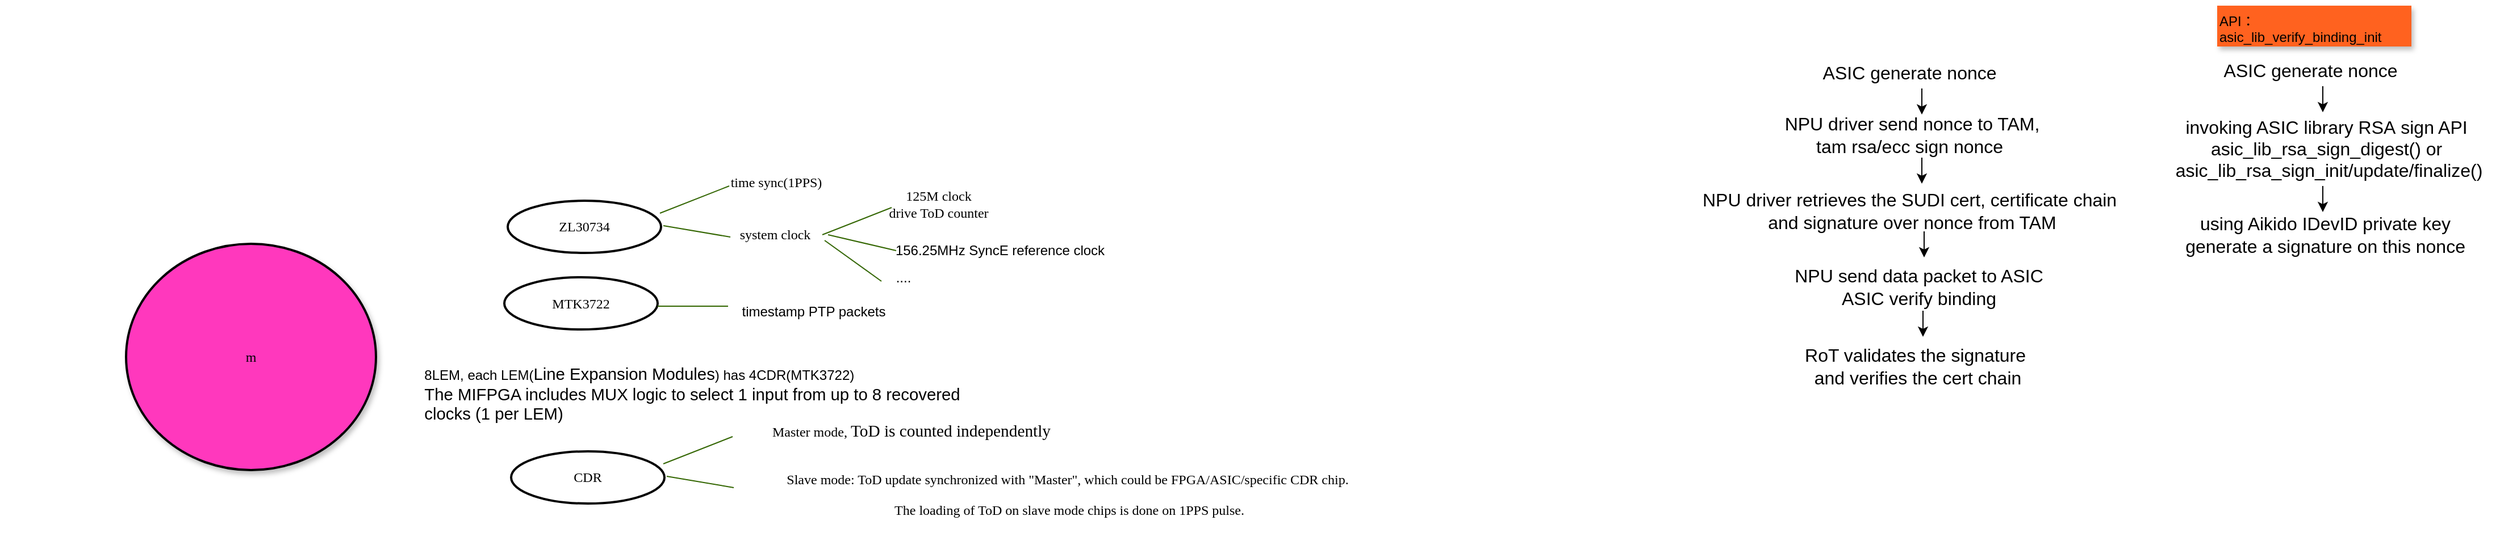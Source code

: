<mxfile border="50" scale="3" compressed="false" locked="false" version="24.7.6">
  <diagram name="Blank" id="YmL12bMKpDGza6XwsDPr">
    <mxGraphModel dx="2438" dy="869" grid="0" gridSize="10" guides="1" tooltips="1" connect="1" arrows="1" fold="1" page="0" pageScale="1" pageWidth="827" pageHeight="1169" background="none" math="1" shadow="0">
      <root>
        <mxCell id="X5NqExCQtvZxIxQ7pmgY-0" />
        <mxCell id="1" parent="X5NqExCQtvZxIxQ7pmgY-0" />
        <mxCell id="aTX_-ej4Rg6P1lHDBfTl-1" value="&lt;font face=&quot;Comic Sans MS&quot;&gt;ZL30734&lt;/font&gt;" style="ellipse;whiteSpace=wrap;html=1;align=center;container=1;recursiveResize=0;treeFolding=1;strokeWidth=2;" parent="1" vertex="1">
          <mxGeometry x="-467" y="123" width="135" height="46" as="geometry" />
        </mxCell>
        <mxCell id="aTX_-ej4Rg6P1lHDBfTl-12" value="" style="startArrow=none;endArrow=none;segment=10;strokeColor=#336600;rounded=0;fontSize=12;startSize=8;endSize=8;" parent="1" edge="1">
          <mxGeometry relative="1" as="geometry">
            <mxPoint x="-272" y="110" as="sourcePoint" />
            <mxPoint x="-333" y="134" as="targetPoint" />
          </mxGeometry>
        </mxCell>
        <mxCell id="aTX_-ej4Rg6P1lHDBfTl-13" value="time sync(1PPS)" style="text;html=1;resizable=0;points=[];align=center;verticalAlign=middle;labelBackgroundColor=none;fontFamily=Comic Sans MS;rotation=0;" parent="aTX_-ej4Rg6P1lHDBfTl-12" vertex="1" connectable="0">
          <mxGeometry x="0.257" relative="1" as="geometry">
            <mxPoint x="79" y="-18" as="offset" />
          </mxGeometry>
        </mxCell>
        <mxCell id="aTX_-ej4Rg6P1lHDBfTl-20" value="" style="startArrow=none;endArrow=none;segment=10;strokeColor=#336600;rounded=0;fontSize=12;startSize=8;endSize=8;" parent="1" edge="1">
          <mxGeometry relative="1" as="geometry">
            <mxPoint x="-271" y="155" as="sourcePoint" />
            <mxPoint x="-330" y="145" as="targetPoint" />
          </mxGeometry>
        </mxCell>
        <mxCell id="aTX_-ej4Rg6P1lHDBfTl-22" value="system clock" style="text;html=1;resizable=0;points=[];align=center;verticalAlign=middle;labelBackgroundColor=none;fontFamily=Comic Sans MS;rotation=0;" parent="1" vertex="1" connectable="0">
          <mxGeometry x="-232.466" y="153.0" as="geometry" />
        </mxCell>
        <mxCell id="ju6k5pHE7lARewc20TCf-1" value="&lt;font face=&quot;Comic Sans MS&quot;&gt;m&lt;/font&gt;" style="ellipse;whiteSpace=wrap;html=1;align=center;container=1;recursiveResize=0;treeFolding=1;strokeWidth=2;shadow=1;fillColor=#FF38BD;" parent="1" vertex="1">
          <mxGeometry x="-803" y="161" width="220" height="199.5" as="geometry" />
        </mxCell>
        <mxCell id="Tv043VacSI13TBImzbUp-57" value="&lt;div&gt;&lt;span style=&quot;font-size: 16px;&quot;&gt;ASIC generate nonce&amp;nbsp;&lt;/span&gt;&lt;/div&gt;" style="text;html=1;align=center;verticalAlign=middle;resizable=0;points=[];autosize=1;strokeColor=none;fillColor=none;shadow=1;" parent="1" vertex="1">
          <mxGeometry x="681" y="-6" width="175" height="31" as="geometry" />
        </mxCell>
        <mxCell id="Tv043VacSI13TBImzbUp-58" value="&lt;div&gt;&lt;span style=&quot;font-size: 16px;&quot;&gt;NPU driver send nonce to TAM,&lt;/span&gt;&lt;/div&gt;&lt;div&gt;&lt;span style=&quot;font-size: 16px;&quot;&gt;tam rsa/ecc sign nonce&amp;nbsp;&lt;/span&gt;&lt;/div&gt;" style="text;html=1;align=center;verticalAlign=middle;resizable=0;points=[];autosize=1;strokeColor=none;fillColor=none;shadow=1;" parent="1" vertex="1">
          <mxGeometry x="648" y="40" width="242" height="50" as="geometry" />
        </mxCell>
        <mxCell id="Tv043VacSI13TBImzbUp-59" value="&lt;span style=&quot;font-size:12.0pt;font-family:&lt;br/&gt;&amp;quot;Times New Roman&amp;quot;,serif;mso-fareast-font-family:Calibri;mso-ansi-language:EN-US;&lt;br/&gt;mso-fareast-language:EN-US;mso-bidi-language:AR-SA&quot; lang=&quot;EN-US&quot;&gt;NPU driver retrieves the&amp;nbsp;SUDI cert, certificate chain&amp;nbsp;&lt;/span&gt;&lt;div&gt;&lt;span style=&quot;font-size:12.0pt;font-family:&lt;br/&gt;&amp;quot;Times New Roman&amp;quot;,serif;mso-fareast-font-family:Calibri;mso-ansi-language:EN-US;&lt;br/&gt;mso-fareast-language:EN-US;mso-bidi-language:AR-SA&quot; lang=&quot;EN-US&quot;&gt;and signature over nonce from TAM&lt;/span&gt;&lt;br&gt;&lt;/div&gt;" style="text;html=1;align=center;verticalAlign=middle;resizable=0;points=[];autosize=1;strokeColor=none;fillColor=none;shadow=1;" parent="1" vertex="1">
          <mxGeometry x="575.5" y="107" width="387" height="50" as="geometry" />
        </mxCell>
        <mxCell id="Tv043VacSI13TBImzbUp-60" value="&lt;div&gt;&lt;span style=&quot;font-size: 16px;&quot;&gt;NPU send data packet to ASIC&lt;/span&gt;&lt;/div&gt;&lt;div&gt;&lt;span style=&quot;font-size: 16px;&quot;&gt;ASIC verify binding&lt;/span&gt;&lt;/div&gt;" style="text;html=1;align=center;verticalAlign=middle;resizable=0;points=[];autosize=1;strokeColor=none;fillColor=none;shadow=1;" parent="1" vertex="1">
          <mxGeometry x="656" y="174" width="237" height="50" as="geometry" />
        </mxCell>
        <mxCell id="Tv043VacSI13TBImzbUp-65" value="" style="group" parent="1" vertex="1" connectable="0">
          <mxGeometry x="778" y="40" width="2" height="121" as="geometry" />
        </mxCell>
        <mxCell id="Tv043VacSI13TBImzbUp-61" value="" style="endArrow=classic;html=1;rounded=0;" parent="Tv043VacSI13TBImzbUp-65" edge="1">
          <mxGeometry width="50" height="50" relative="1" as="geometry">
            <mxPoint x="2" y="110" as="sourcePoint" />
            <mxPoint x="2" y="133" as="targetPoint" />
          </mxGeometry>
        </mxCell>
        <mxCell id="Tv043VacSI13TBImzbUp-62" value="" style="endArrow=classic;html=1;rounded=0;" parent="Tv043VacSI13TBImzbUp-65" edge="1">
          <mxGeometry width="50" height="50" relative="1" as="geometry">
            <mxPoint y="45" as="sourcePoint" />
            <mxPoint y="68" as="targetPoint" />
          </mxGeometry>
        </mxCell>
        <mxCell id="Tv043VacSI13TBImzbUp-63" value="" style="endArrow=classic;html=1;rounded=0;" parent="Tv043VacSI13TBImzbUp-65" edge="1">
          <mxGeometry width="50" height="50" relative="1" as="geometry">
            <mxPoint y="-16" as="sourcePoint" />
            <mxPoint y="7" as="targetPoint" />
          </mxGeometry>
        </mxCell>
        <mxCell id="Tv043VacSI13TBImzbUp-67" value="" style="shape=image;html=1;verticalAlign=top;verticalLabelPosition=bottom;labelBackgroundColor=#ffffff;imageAspect=0;aspect=fixed;image=https://cdn1.iconfinder.com/data/icons/unicons-line-vol-5/24/question-128.png" parent="1" vertex="1">
          <mxGeometry x="-914" y="180" width="164" height="164" as="geometry" />
        </mxCell>
        <mxCell id="Tv043VacSI13TBImzbUp-68" value="&lt;span style=&quot;font-size:12.0pt;font-family:&lt;br/&gt;&amp;quot;Times New Roman&amp;quot;,serif;mso-fareast-font-family:Calibri;mso-ansi-language:EN-US;&lt;br/&gt;mso-fareast-language:EN-US;mso-bidi-language:AR-SA&quot; lang=&quot;EN-US&quot;&gt;RoT validates the signature&amp;nbsp;&lt;/span&gt;&lt;div&gt;&lt;span style=&quot;font-size:12.0pt;font-family:&lt;br/&gt;&amp;quot;Times New Roman&amp;quot;,serif;mso-fareast-font-family:Calibri;mso-ansi-language:EN-US;&lt;br/&gt;mso-fareast-language:EN-US;mso-bidi-language:AR-SA&quot; lang=&quot;EN-US&quot;&gt;and verifies the cert chain&lt;/span&gt;&lt;br&gt;&lt;/div&gt;" style="text;html=1;align=center;verticalAlign=middle;resizable=0;points=[];autosize=1;strokeColor=none;fillColor=none;shadow=1;" parent="1" vertex="1">
          <mxGeometry x="665" y="244" width="217" height="50" as="geometry" />
        </mxCell>
        <mxCell id="Tv043VacSI13TBImzbUp-69" value="" style="endArrow=classic;html=1;rounded=0;" parent="1" edge="1">
          <mxGeometry width="50" height="50" relative="1" as="geometry">
            <mxPoint x="779" y="220" as="sourcePoint" />
            <mxPoint x="779" y="243" as="targetPoint" />
          </mxGeometry>
        </mxCell>
        <mxCell id="H_6VPM40sf4Fvr_NXKIf-11" value="&lt;div&gt;&lt;span style=&quot;font-size: 16px;&quot;&gt;ASIC generate nonce&amp;nbsp;&lt;/span&gt;&lt;/div&gt;" style="text;html=1;align=center;verticalAlign=middle;resizable=0;points=[];autosize=1;strokeColor=none;fillColor=none;shadow=1;" parent="1" vertex="1">
          <mxGeometry x="1034" y="-8" width="175" height="31" as="geometry" />
        </mxCell>
        <mxCell id="H_6VPM40sf4Fvr_NXKIf-12" value="&lt;span style=&quot;font-size:12.0pt;font-family:&lt;br/&gt;&amp;quot;Times New Roman&amp;quot;,serif;mso-fareast-font-family:SimSun;mso-ansi-language:EN-US;&lt;br/&gt;mso-fareast-language:ZH-TW;mso-bidi-language:AR-SA&quot; lang=&quot;EN-US&quot;&gt;using Aikido IDevID private key&amp;nbsp;&lt;/span&gt;&lt;div&gt;&lt;span style=&quot;font-size:12.0pt;font-family:&lt;br/&gt;&amp;quot;Times New Roman&amp;quot;,serif;mso-fareast-font-family:SimSun;mso-ansi-language:EN-US;&lt;br/&gt;mso-fareast-language:ZH-TW;mso-bidi-language:AR-SA&quot; lang=&quot;EN-US&quot;&gt;&lt;span style=&quot;font-size:12.0pt;font-family:&lt;br/&gt;&amp;quot;Times New Roman&amp;quot;,serif;mso-fareast-font-family:SimSun;mso-ansi-language:EN-US;&lt;br/&gt;mso-fareast-language:ZH-TW;mso-bidi-language:AR-SA&quot; lang=&quot;EN-US&quot;&gt;generate a signature on&amp;nbsp;this nonce&amp;nbsp;&lt;/span&gt;&lt;br&gt;&lt;/span&gt;&lt;/div&gt;" style="text;html=1;align=center;verticalAlign=middle;resizable=0;points=[];autosize=1;strokeColor=none;fillColor=none;shadow=1;" parent="1" vertex="1">
          <mxGeometry x="1000" y="128" width="269" height="50" as="geometry" />
        </mxCell>
        <mxCell id="H_6VPM40sf4Fvr_NXKIf-14" value="&lt;span style=&quot;font-size:12.0pt;font-family:&lt;br/&gt;&amp;quot;Times New Roman&amp;quot;,serif;mso-fareast-font-family:SimSun;mso-ansi-language:EN-US;&lt;br/&gt;mso-fareast-language:ZH-TW;mso-bidi-language:AR-SA&quot; lang=&quot;EN-US&quot;&gt;invoking ASIC library RSA&amp;nbsp;sign API&amp;nbsp;&lt;/span&gt;&lt;div&gt;&lt;span style=&quot;font-size:12.0pt;font-family:&lt;br/&gt;&amp;quot;Times New Roman&amp;quot;,serif;mso-fareast-font-family:SimSun;mso-ansi-language:EN-US;&lt;br/&gt;mso-fareast-language:ZH-TW;mso-bidi-language:AR-SA&quot; lang=&quot;EN-US&quot;&gt;&lt;span style=&quot;font-size:12.0pt;font-family:&lt;br/&gt;&amp;quot;Times New Roman&amp;quot;,serif;mso-fareast-font-family:SimSun;mso-ansi-language:EN-US;&lt;br/&gt;mso-fareast-language:ZH-TW;mso-bidi-language:AR-SA&quot; lang=&quot;EN-US&quot;&gt;asic_lib_rsa_sign_digest()&amp;nbsp;or&amp;nbsp;&lt;/span&gt;&lt;/span&gt;&lt;/div&gt;&lt;div&gt;&lt;span style=&quot;font-size:12.0pt;font-family:&lt;br/&gt;&amp;quot;Times New Roman&amp;quot;,serif;mso-fareast-font-family:SimSun;mso-ansi-language:EN-US;&lt;br/&gt;mso-fareast-language:ZH-TW;mso-bidi-language:AR-SA&quot; lang=&quot;EN-US&quot;&gt;&lt;span style=&quot;font-size:12.0pt;font-family:&lt;br/&gt;&amp;quot;Times New Roman&amp;quot;,serif;mso-fareast-font-family:SimSun;mso-ansi-language:EN-US;&lt;br/&gt;mso-fareast-language:ZH-TW;mso-bidi-language:AR-SA&quot; lang=&quot;EN-US&quot;&gt;asic_lib_rsa_sign_init/update/finalize()&lt;/span&gt;&lt;br&gt;&lt;/span&gt;&lt;/div&gt;" style="text;html=1;align=center;verticalAlign=middle;resizable=0;points=[];autosize=1;strokeColor=none;fillColor=none;shadow=1;" parent="1" vertex="1">
          <mxGeometry x="992" y="41.5" width="288" height="70" as="geometry" />
        </mxCell>
        <mxCell id="H_6VPM40sf4Fvr_NXKIf-21" value="API：&#xa;asic_lib_verify_binding_init" style="text;whiteSpace=wrap;shadow=1;fillColor=#FF621F;" parent="1" vertex="1">
          <mxGeometry x="1038.003" y="-49.003" width="171" height="36" as="geometry" />
        </mxCell>
        <mxCell id="H_6VPM40sf4Fvr_NXKIf-17" value="" style="endArrow=classic;html=1;rounded=0;" parent="1" edge="1">
          <mxGeometry width="50" height="50" relative="1" as="geometry">
            <mxPoint x="1131" y="110" as="sourcePoint" />
            <mxPoint x="1131" y="133" as="targetPoint" />
          </mxGeometry>
        </mxCell>
        <mxCell id="H_6VPM40sf4Fvr_NXKIf-18" value="" style="endArrow=classic;html=1;rounded=0;" parent="1" edge="1">
          <mxGeometry width="50" height="50" relative="1" as="geometry">
            <mxPoint x="1131" y="22" as="sourcePoint" />
            <mxPoint x="1131" y="45" as="targetPoint" />
          </mxGeometry>
        </mxCell>
        <mxCell id="oqDd75K4-AatNCBqjrg9-1" value="" style="startArrow=none;endArrow=none;segment=10;strokeColor=#336600;rounded=0;fontSize=12;startSize=8;endSize=8;" edge="1" parent="1">
          <mxGeometry relative="1" as="geometry">
            <mxPoint x="-129" y="129" as="sourcePoint" />
            <mxPoint x="-190" y="153" as="targetPoint" />
          </mxGeometry>
        </mxCell>
        <mxCell id="oqDd75K4-AatNCBqjrg9-2" value="125M clock&lt;div&gt;drive ToD counter&lt;/div&gt;" style="text;html=1;resizable=0;points=[];align=center;verticalAlign=middle;labelBackgroundColor=none;fontFamily=Comic Sans MS;rotation=0;" vertex="1" connectable="0" parent="oqDd75K4-AatNCBqjrg9-1">
          <mxGeometry x="0.257" relative="1" as="geometry">
            <mxPoint x="79" y="-18" as="offset" />
          </mxGeometry>
        </mxCell>
        <mxCell id="oqDd75K4-AatNCBqjrg9-3" value="" style="startArrow=none;endArrow=none;segment=10;strokeColor=#336600;rounded=0;fontSize=12;startSize=8;endSize=8;" edge="1" parent="1">
          <mxGeometry relative="1" as="geometry">
            <mxPoint x="-138" y="194" as="sourcePoint" />
            <mxPoint x="-188" y="158" as="targetPoint" />
          </mxGeometry>
        </mxCell>
        <mxCell id="oqDd75K4-AatNCBqjrg9-5" value="...." style="text;html=1;align=center;verticalAlign=middle;resizable=0;points=[];autosize=1;strokeColor=none;fillColor=none;" vertex="1" parent="1">
          <mxGeometry x="-135" y="178" width="31" height="26" as="geometry" />
        </mxCell>
        <mxCell id="oqDd75K4-AatNCBqjrg9-6" value="&lt;font face=&quot;Comic Sans MS&quot;&gt;MTK3722&lt;/font&gt;" style="ellipse;whiteSpace=wrap;html=1;align=center;container=1;recursiveResize=0;treeFolding=1;strokeWidth=2;" vertex="1" parent="1">
          <mxGeometry x="-470" y="190.5" width="135" height="46" as="geometry" />
        </mxCell>
        <mxCell id="oqDd75K4-AatNCBqjrg9-7" value="" style="startArrow=none;endArrow=none;segment=10;strokeColor=#336600;rounded=0;fontSize=12;startSize=8;endSize=8;" edge="1" parent="1">
          <mxGeometry relative="1" as="geometry">
            <mxPoint x="-273" y="216" as="sourcePoint" />
            <mxPoint x="-335" y="216" as="targetPoint" />
          </mxGeometry>
        </mxCell>
        <mxCell id="oqDd75K4-AatNCBqjrg9-8" value="timestamp PTP packets" style="text;html=1;align=center;verticalAlign=middle;resizable=0;points=[];autosize=1;strokeColor=none;fillColor=none;" vertex="1" parent="1">
          <mxGeometry x="-271" y="208" width="145" height="26" as="geometry" />
        </mxCell>
        <mxCell id="oqDd75K4-AatNCBqjrg9-9" value="&lt;div style=&quot;text-align: justify;&quot;&gt;&lt;span style=&quot;background-color: initial;&quot;&gt;8LEM, each LEM(&lt;/span&gt;&lt;span style=&quot;background-color: initial; font-size: 11pt; font-family: Calibri, sans-serif;&quot; lang=&quot;EN-US&quot;&gt;Line Expansion Modules&lt;/span&gt;&lt;span style=&quot;background-color: initial;&quot;&gt;) has 4CDR(MTK3722)&lt;/span&gt;&lt;/div&gt;&lt;div&gt;&lt;div style=&quot;text-align: justify;&quot;&gt;&lt;span style=&quot;font-size: 11pt; background-color: initial;&quot;&gt;The MIFPGA includes MUX logic to select 1 input from up to 8 recovered&lt;/span&gt;&lt;/div&gt;&lt;span style=&quot;font-size:11.0pt;font-family:&lt;br/&gt;&amp;quot;Calibri&amp;quot;,sans-serif;mso-fareast-font-family:Calibri;mso-fareast-theme-font:&lt;br/&gt;minor-latin;mso-ansi-language:EN-US;mso-fareast-language:EN-US;mso-bidi-language:&lt;br/&gt;AR-SA&quot; lang=&quot;EN-US&quot;&gt;&lt;div style=&quot;text-align: justify;&quot;&gt;&lt;span style=&quot;font-size: 11pt; background-color: initial;&quot;&gt;clocks (1 per LEM)&lt;/span&gt;&lt;/div&gt;&lt;/span&gt;&lt;/div&gt;" style="text;html=1;align=center;verticalAlign=middle;resizable=0;points=[];autosize=1;strokeColor=none;fillColor=none;" vertex="1" parent="1">
          <mxGeometry x="-550" y="261.5" width="490" height="65" as="geometry" />
        </mxCell>
        <mxCell id="oqDd75K4-AatNCBqjrg9-10" value="&lt;font face=&quot;Comic Sans MS&quot;&gt;CDR&lt;/font&gt;" style="ellipse;whiteSpace=wrap;html=1;align=center;container=1;recursiveResize=0;treeFolding=1;strokeWidth=2;" vertex="1" parent="1">
          <mxGeometry x="-464" y="344" width="135" height="46" as="geometry" />
        </mxCell>
        <mxCell id="oqDd75K4-AatNCBqjrg9-11" value="" style="startArrow=none;endArrow=none;segment=10;strokeColor=#336600;rounded=0;fontSize=12;startSize=8;endSize=8;" edge="1" parent="1">
          <mxGeometry relative="1" as="geometry">
            <mxPoint x="-269" y="331" as="sourcePoint" />
            <mxPoint x="-330" y="355" as="targetPoint" />
          </mxGeometry>
        </mxCell>
        <mxCell id="oqDd75K4-AatNCBqjrg9-12" value="Master mode,&amp;nbsp;&lt;span style=&quot;font-size:11.0pt;font-family:&lt;br/&gt;&amp;quot;Calibri&amp;quot;,sans-serif;mso-fareast-font-family:Calibri;mso-fareast-theme-font:&lt;br/&gt;minor-latin;mso-ansi-language:EN-US;mso-fareast-language:EN-US;mso-bidi-language:&lt;br/&gt;AR-SA&quot; lang=&quot;EN-US&quot;&gt;ToD is counted independently&lt;/span&gt;" style="text;html=1;resizable=0;points=[];align=center;verticalAlign=middle;labelBackgroundColor=none;fontFamily=Comic Sans MS;rotation=0;" vertex="1" connectable="0" parent="oqDd75K4-AatNCBqjrg9-11">
          <mxGeometry x="0.257" relative="1" as="geometry">
            <mxPoint x="195" y="-20" as="offset" />
          </mxGeometry>
        </mxCell>
        <mxCell id="oqDd75K4-AatNCBqjrg9-13" value="" style="startArrow=none;endArrow=none;segment=10;strokeColor=#336600;rounded=0;fontSize=12;startSize=8;endSize=8;" edge="1" parent="1">
          <mxGeometry relative="1" as="geometry">
            <mxPoint x="-268" y="376" as="sourcePoint" />
            <mxPoint x="-327" y="366" as="targetPoint" />
          </mxGeometry>
        </mxCell>
        <mxCell id="oqDd75K4-AatNCBqjrg9-14" value="&lt;p style=&quot;margin-left:72.0pt;text-indent:-18.0pt;mso-list:l0 level2 lfo1&quot; class=&quot;Body&quot;&gt;&lt;span lang=&quot;EN-US&quot;&gt;Slave mode: ToD update synchronized with &quot;Master&quot;, which could be FPGA/ASIC/specific CDR&amp;nbsp;chip.&amp;nbsp;&lt;/span&gt;&lt;/p&gt;&lt;p style=&quot;margin-left:72.0pt;text-indent:-18.0pt;mso-list:l0 level2 lfo1&quot; class=&quot;Body&quot;&gt;&lt;span style=&quot;text-indent: -18pt; background-color: initial;&quot;&gt;The loading of ToD on slave mode chips is done on 1PPS pulse.&lt;/span&gt;&lt;/p&gt;" style="text;html=1;resizable=0;points=[];align=center;verticalAlign=middle;labelBackgroundColor=none;fontFamily=Comic Sans MS;rotation=0;" vertex="1" connectable="0" parent="1">
          <mxGeometry x="-6.996" y="382.0" as="geometry">
            <mxPoint x="-2" as="offset" />
          </mxGeometry>
        </mxCell>
        <mxCell id="oqDd75K4-AatNCBqjrg9-16" value="" style="startArrow=none;endArrow=none;segment=10;strokeColor=#336600;rounded=0;fontSize=12;startSize=8;endSize=8;" edge="1" parent="1">
          <mxGeometry relative="1" as="geometry">
            <mxPoint x="-125" y="167" as="sourcePoint" />
            <mxPoint x="-185" y="153" as="targetPoint" />
          </mxGeometry>
        </mxCell>
        <mxCell id="oqDd75K4-AatNCBqjrg9-17" value="156.25MHz SyncE reference clock" style="text;html=1;align=center;verticalAlign=middle;resizable=0;points=[];autosize=1;strokeColor=none;fillColor=none;" vertex="1" parent="1">
          <mxGeometry x="-135" y="154" width="202" height="26" as="geometry" />
        </mxCell>
      </root>
    </mxGraphModel>
  </diagram>
</mxfile>
